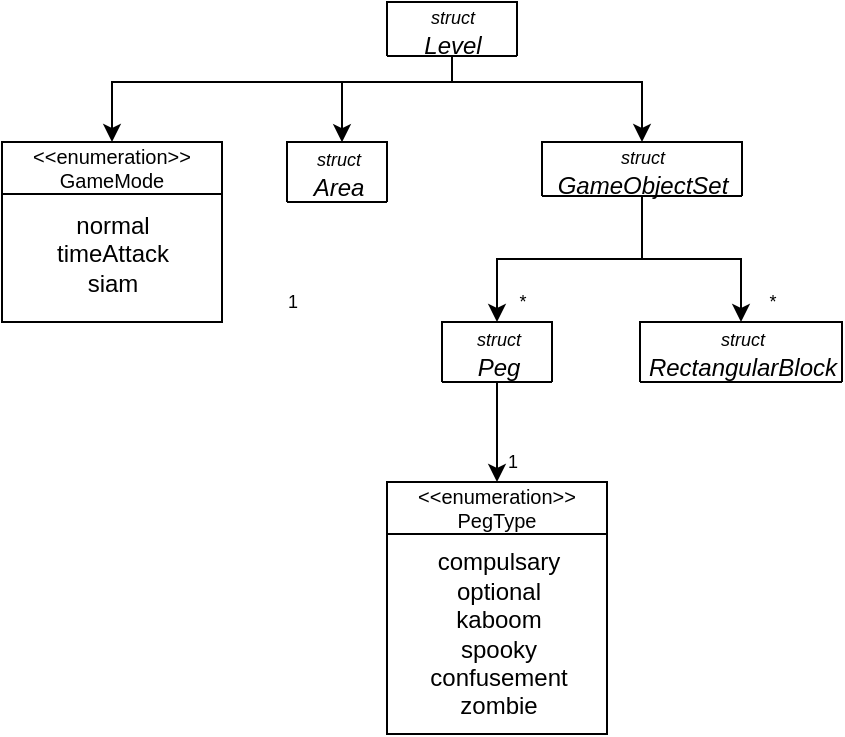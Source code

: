 <mxfile version="20.8.10" type="device"><diagram id="C5RBs43oDa-KdzZeNtuy" name="Page-1"><mxGraphModel dx="243" dy="157" grid="1" gridSize="10" guides="1" tooltips="1" connect="1" arrows="1" fold="1" page="1" pageScale="1" pageWidth="827" pageHeight="1169" background="#ffffff" math="0" shadow="0"><root><mxCell id="WIyWlLk6GJQsqaUBKTNV-0"/><mxCell id="WIyWlLk6GJQsqaUBKTNV-1" parent="WIyWlLk6GJQsqaUBKTNV-0"/><mxCell id="jS21VmRBYEBNAtT8kXYL-33" value="&lt;&lt;enumeration&gt;&gt;&#10;PegType" style="swimlane;fontStyle=0;align=center;verticalAlign=middle;childLayout=stackLayout;horizontal=1;startSize=26;horizontalStack=0;resizeParent=1;resizeLast=0;collapsible=1;marginBottom=0;rounded=0;shadow=0;strokeWidth=1;swimlaneLine=1;fontSize=10;" parent="WIyWlLk6GJQsqaUBKTNV-1" vertex="1"><mxGeometry x="262.5" y="430" width="110" height="126" as="geometry"><mxRectangle x="310" y="390" width="170" height="26" as="alternateBounds"/></mxGeometry></mxCell><mxCell id="jS21VmRBYEBNAtT8kXYL-34" value="compulsary&lt;br&gt;optional&lt;br&gt;kaboom&lt;br&gt;spooky&lt;br&gt;confusement&lt;br&gt;zombie" style="text;html=1;align=center;verticalAlign=middle;resizable=0;points=[];autosize=1;strokeColor=none;fillColor=none;" parent="jS21VmRBYEBNAtT8kXYL-33" vertex="1"><mxGeometry y="26" width="110" height="100" as="geometry"/></mxCell><mxCell id="jS21VmRBYEBNAtT8kXYL-47" style="edgeStyle=orthogonalEdgeStyle;rounded=0;orthogonalLoop=1;jettySize=auto;html=1;entryX=0.559;entryY=0.004;entryDx=0;entryDy=0;strokeColor=default;fontSize=9;endArrow=classic;endFill=1;entryPerimeter=0;" parent="WIyWlLk6GJQsqaUBKTNV-1" source="jS21VmRBYEBNAtT8kXYL-37" target="jS21VmRBYEBNAtT8kXYL-38" edge="1"><mxGeometry relative="1" as="geometry"><Array as="points"><mxPoint x="295" y="230"/><mxPoint x="240" y="230"/><mxPoint x="240" y="260"/></Array></mxGeometry></mxCell><mxCell id="WT77OjmkryLBH2QVqswV-7" style="edgeStyle=orthogonalEdgeStyle;rounded=0;orthogonalLoop=1;jettySize=auto;html=1;" edge="1" parent="WIyWlLk6GJQsqaUBKTNV-1" source="jS21VmRBYEBNAtT8kXYL-37" target="WT77OjmkryLBH2QVqswV-4"><mxGeometry relative="1" as="geometry"><Array as="points"><mxPoint x="295" y="230"/><mxPoint x="390" y="230"/></Array></mxGeometry></mxCell><mxCell id="WT77OjmkryLBH2QVqswV-11" style="edgeStyle=orthogonalEdgeStyle;rounded=0;orthogonalLoop=1;jettySize=auto;html=1;" edge="1" parent="WIyWlLk6GJQsqaUBKTNV-1" source="jS21VmRBYEBNAtT8kXYL-37" target="WT77OjmkryLBH2QVqswV-9"><mxGeometry relative="1" as="geometry"><Array as="points"><mxPoint x="295" y="230"/><mxPoint x="125" y="230"/></Array></mxGeometry></mxCell><mxCell id="jS21VmRBYEBNAtT8kXYL-37" value="&lt;font style=&quot;font-size: 9px;&quot;&gt;struct&lt;br&gt;&lt;/font&gt;Level" style="swimlane;fontStyle=2;align=center;verticalAlign=middle;childLayout=stackLayout;horizontal=1;startSize=34;horizontalStack=0;resizeParent=1;resizeLast=0;collapsible=1;marginBottom=0;rounded=0;shadow=0;strokeWidth=1;fontSize=12;html=1;" parent="WIyWlLk6GJQsqaUBKTNV-1" vertex="1"><mxGeometry x="262.5" y="190" width="65" height="27" as="geometry"><mxRectangle x="550" y="140" width="160" height="26" as="alternateBounds"/></mxGeometry></mxCell><mxCell id="jS21VmRBYEBNAtT8kXYL-38" value="&lt;font style=&quot;font-size: 9px;&quot;&gt;struct&lt;br&gt;&lt;/font&gt;Area" style="swimlane;fontStyle=2;align=center;verticalAlign=middle;childLayout=stackLayout;horizontal=1;startSize=34;horizontalStack=0;resizeParent=1;resizeLast=0;collapsible=1;marginBottom=0;rounded=0;shadow=0;strokeWidth=1;fontSize=12;html=1;" parent="WIyWlLk6GJQsqaUBKTNV-1" vertex="1"><mxGeometry x="212.5" y="260" width="50" height="30" as="geometry"><mxRectangle x="550" y="140" width="160" height="26" as="alternateBounds"/></mxGeometry></mxCell><mxCell id="jS21VmRBYEBNAtT8kXYL-49" style="edgeStyle=orthogonalEdgeStyle;rounded=0;orthogonalLoop=1;jettySize=auto;html=1;entryX=0.5;entryY=0;entryDx=0;entryDy=0;strokeColor=default;fontSize=9;endArrow=classic;endFill=1;" parent="WIyWlLk6GJQsqaUBKTNV-1" source="jS21VmRBYEBNAtT8kXYL-39" target="jS21VmRBYEBNAtT8kXYL-33" edge="1"><mxGeometry relative="1" as="geometry"/></mxCell><mxCell id="jS21VmRBYEBNAtT8kXYL-39" value="&lt;font style=&quot;font-size: 9px;&quot;&gt;struct&lt;br&gt;&lt;/font&gt;Peg" style="swimlane;fontStyle=2;align=center;verticalAlign=middle;childLayout=stackLayout;horizontal=1;startSize=34;horizontalStack=0;resizeParent=1;resizeLast=0;collapsible=1;marginBottom=0;rounded=0;shadow=0;strokeWidth=1;fontSize=12;html=1;" parent="WIyWlLk6GJQsqaUBKTNV-1" vertex="1"><mxGeometry x="290" y="350" width="55" height="30" as="geometry"><mxRectangle x="550" y="140" width="160" height="26" as="alternateBounds"/></mxGeometry></mxCell><mxCell id="jS21VmRBYEBNAtT8kXYL-54" value="1" style="text;html=1;align=center;verticalAlign=middle;resizable=0;points=[];autosize=1;strokeColor=none;fillColor=none;fontSize=9;" parent="WIyWlLk6GJQsqaUBKTNV-1" vertex="1"><mxGeometry x="200" y="330" width="30" height="20" as="geometry"/></mxCell><mxCell id="jS21VmRBYEBNAtT8kXYL-55" value="*" style="text;html=1;align=center;verticalAlign=middle;resizable=0;points=[];autosize=1;strokeColor=none;fillColor=none;fontSize=9;" parent="WIyWlLk6GJQsqaUBKTNV-1" vertex="1"><mxGeometry x="315" y="330" width="30" height="20" as="geometry"/></mxCell><mxCell id="jS21VmRBYEBNAtT8kXYL-56" value="1" style="text;html=1;align=center;verticalAlign=middle;resizable=0;points=[];autosize=1;strokeColor=none;fillColor=none;fontSize=9;" parent="WIyWlLk6GJQsqaUBKTNV-1" vertex="1"><mxGeometry x="310" y="410" width="30" height="20" as="geometry"/></mxCell><mxCell id="WT77OjmkryLBH2QVqswV-0" value="&lt;font style=&quot;font-size: 9px;&quot;&gt;struct&lt;br&gt;&lt;/font&gt;RectangularBlock" style="swimlane;fontStyle=2;align=center;verticalAlign=middle;childLayout=stackLayout;horizontal=1;startSize=34;horizontalStack=0;resizeParent=1;resizeLast=0;collapsible=1;marginBottom=0;rounded=0;shadow=0;strokeWidth=1;fontSize=12;html=1;" vertex="1" parent="WIyWlLk6GJQsqaUBKTNV-1"><mxGeometry x="389" y="350" width="101" height="30" as="geometry"><mxRectangle x="550" y="140" width="160" height="26" as="alternateBounds"/></mxGeometry></mxCell><mxCell id="WT77OjmkryLBH2QVqswV-3" value="*" style="text;html=1;align=center;verticalAlign=middle;resizable=0;points=[];autosize=1;strokeColor=none;fillColor=none;fontSize=9;" vertex="1" parent="WIyWlLk6GJQsqaUBKTNV-1"><mxGeometry x="440" y="330" width="30" height="20" as="geometry"/></mxCell><mxCell id="WT77OjmkryLBH2QVqswV-5" style="edgeStyle=orthogonalEdgeStyle;rounded=0;orthogonalLoop=1;jettySize=auto;html=1;" edge="1" parent="WIyWlLk6GJQsqaUBKTNV-1" source="WT77OjmkryLBH2QVqswV-4" target="jS21VmRBYEBNAtT8kXYL-39"><mxGeometry relative="1" as="geometry"/></mxCell><mxCell id="WT77OjmkryLBH2QVqswV-6" style="edgeStyle=orthogonalEdgeStyle;rounded=0;orthogonalLoop=1;jettySize=auto;html=1;" edge="1" parent="WIyWlLk6GJQsqaUBKTNV-1" source="WT77OjmkryLBH2QVqswV-4" target="WT77OjmkryLBH2QVqswV-0"><mxGeometry relative="1" as="geometry"/></mxCell><mxCell id="WT77OjmkryLBH2QVqswV-4" value="&lt;font style=&quot;font-size: 9px;&quot;&gt;struct&lt;br&gt;&lt;/font&gt;GameObjectSet" style="swimlane;fontStyle=2;align=center;verticalAlign=middle;childLayout=stackLayout;horizontal=1;startSize=34;horizontalStack=0;resizeParent=1;resizeLast=0;collapsible=1;marginBottom=0;rounded=0;shadow=0;strokeWidth=1;fontSize=12;html=1;" vertex="1" parent="WIyWlLk6GJQsqaUBKTNV-1"><mxGeometry x="340" y="260" width="100" height="27" as="geometry"><mxRectangle x="550" y="140" width="160" height="26" as="alternateBounds"/></mxGeometry></mxCell><mxCell id="WT77OjmkryLBH2QVqswV-9" value="&lt;&lt;enumeration&gt;&gt;&#10;GameMode" style="swimlane;fontStyle=0;align=center;verticalAlign=middle;childLayout=stackLayout;horizontal=1;startSize=26;horizontalStack=0;resizeParent=1;resizeLast=0;collapsible=1;marginBottom=0;rounded=0;shadow=0;strokeWidth=1;swimlaneLine=1;fontSize=10;" vertex="1" parent="WIyWlLk6GJQsqaUBKTNV-1"><mxGeometry x="70" y="260" width="110" height="90" as="geometry"><mxRectangle x="310" y="390" width="170" height="26" as="alternateBounds"/></mxGeometry></mxCell><mxCell id="WT77OjmkryLBH2QVqswV-10" value="normal&lt;br&gt;timeAttack&lt;br&gt;siam" style="text;html=1;align=center;verticalAlign=middle;resizable=0;points=[];autosize=1;strokeColor=none;fillColor=none;" vertex="1" parent="WT77OjmkryLBH2QVqswV-9"><mxGeometry y="26" width="110" height="60" as="geometry"/></mxCell></root></mxGraphModel></diagram></mxfile>